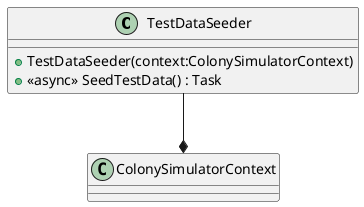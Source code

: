 @startuml
class TestDataSeeder {
    + TestDataSeeder(context:ColonySimulatorContext)
    + <<async>> SeedTestData() : Task
}
TestDataSeeder --* ColonySimulatorContext
@enduml
